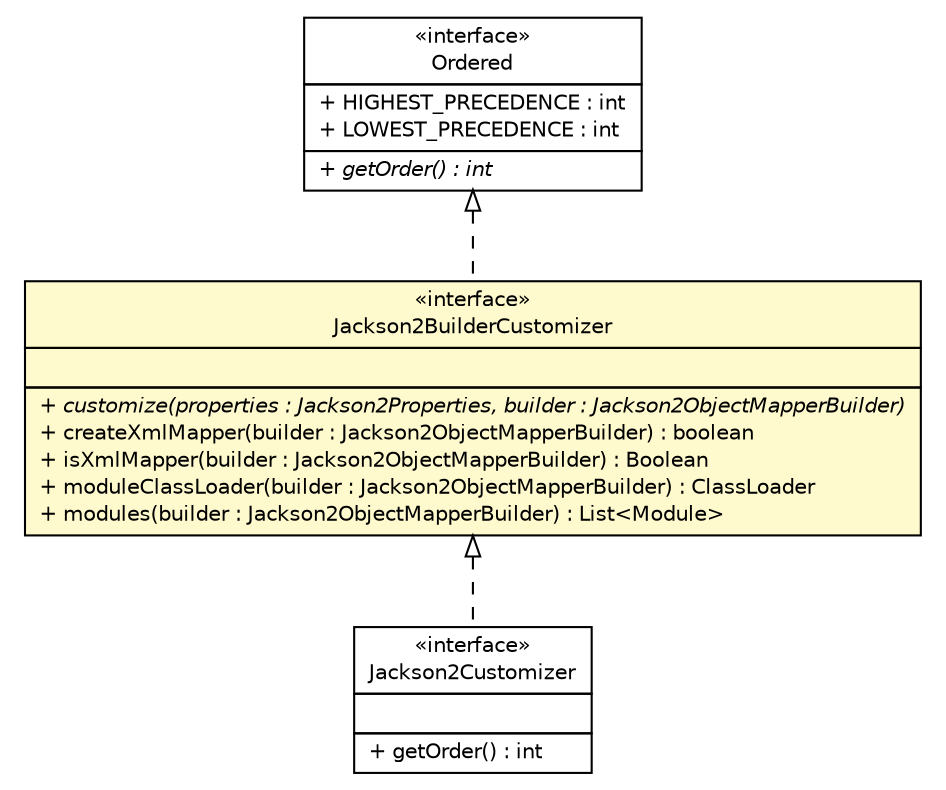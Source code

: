 #!/usr/local/bin/dot
#
# Class diagram 
# Generated by UMLGraph version R5_6-24-gf6e263 (http://www.umlgraph.org/)
#

digraph G {
	edge [fontname="Helvetica",fontsize=10,labelfontname="Helvetica",labelfontsize=10];
	node [fontname="Helvetica",fontsize=10,shape=plaintext];
	nodesep=0.25;
	ranksep=0.5;
	// top.infra.jackson2.Jackson2BuilderCustomizer
	c307 [label=<<table title="top.infra.jackson2.Jackson2BuilderCustomizer" border="0" cellborder="1" cellspacing="0" cellpadding="2" port="p" bgcolor="lemonChiffon" href="./Jackson2BuilderCustomizer.html">
		<tr><td><table border="0" cellspacing="0" cellpadding="1">
<tr><td align="center" balign="center"> &#171;interface&#187; </td></tr>
<tr><td align="center" balign="center"> Jackson2BuilderCustomizer </td></tr>
		</table></td></tr>
		<tr><td><table border="0" cellspacing="0" cellpadding="1">
<tr><td align="left" balign="left">  </td></tr>
		</table></td></tr>
		<tr><td><table border="0" cellspacing="0" cellpadding="1">
<tr><td align="left" balign="left"><font face="Helvetica-Oblique" point-size="10.0"> + customize(properties : Jackson2Properties, builder : Jackson2ObjectMapperBuilder) </font></td></tr>
<tr><td align="left" balign="left"> + createXmlMapper(builder : Jackson2ObjectMapperBuilder) : boolean </td></tr>
<tr><td align="left" balign="left"> + isXmlMapper(builder : Jackson2ObjectMapperBuilder) : Boolean </td></tr>
<tr><td align="left" balign="left"> + moduleClassLoader(builder : Jackson2ObjectMapperBuilder) : ClassLoader </td></tr>
<tr><td align="left" balign="left"> + modules(builder : Jackson2ObjectMapperBuilder) : List&lt;Module&gt; </td></tr>
		</table></td></tr>
		</table>>, URL="./Jackson2BuilderCustomizer.html", fontname="Helvetica", fontcolor="black", fontsize=10.0];
	// top.infra.jackson2.Jackson2Customizer
	c312 [label=<<table title="top.infra.jackson2.Jackson2Customizer" border="0" cellborder="1" cellspacing="0" cellpadding="2" port="p" href="./Jackson2Customizer.html">
		<tr><td><table border="0" cellspacing="0" cellpadding="1">
<tr><td align="center" balign="center"> &#171;interface&#187; </td></tr>
<tr><td align="center" balign="center"> Jackson2Customizer </td></tr>
		</table></td></tr>
		<tr><td><table border="0" cellspacing="0" cellpadding="1">
<tr><td align="left" balign="left">  </td></tr>
		</table></td></tr>
		<tr><td><table border="0" cellspacing="0" cellpadding="1">
<tr><td align="left" balign="left"> + getOrder() : int </td></tr>
		</table></td></tr>
		</table>>, URL="./Jackson2Customizer.html", fontname="Helvetica", fontcolor="black", fontsize=10.0];
	//top.infra.jackson2.Jackson2BuilderCustomizer implements org.springframework.core.Ordered
	c318:p -> c307:p [dir=back,arrowtail=empty,style=dashed];
	//top.infra.jackson2.Jackson2Customizer implements top.infra.jackson2.Jackson2BuilderCustomizer
	c307:p -> c312:p [dir=back,arrowtail=empty,style=dashed];
	// org.springframework.core.Ordered
	c318 [label=<<table title="org.springframework.core.Ordered" border="0" cellborder="1" cellspacing="0" cellpadding="2" port="p" href="http://java.sun.com/j2se/1.4.2/docs/api/org/springframework/core/Ordered.html">
		<tr><td><table border="0" cellspacing="0" cellpadding="1">
<tr><td align="center" balign="center"> &#171;interface&#187; </td></tr>
<tr><td align="center" balign="center"> Ordered </td></tr>
		</table></td></tr>
		<tr><td><table border="0" cellspacing="0" cellpadding="1">
<tr><td align="left" balign="left"> + HIGHEST_PRECEDENCE : int </td></tr>
<tr><td align="left" balign="left"> + LOWEST_PRECEDENCE : int </td></tr>
		</table></td></tr>
		<tr><td><table border="0" cellspacing="0" cellpadding="1">
<tr><td align="left" balign="left"><font face="Helvetica-Oblique" point-size="10.0"> + getOrder() : int </font></td></tr>
		</table></td></tr>
		</table>>, URL="http://java.sun.com/j2se/1.4.2/docs/api/org/springframework/core/Ordered.html", fontname="Helvetica", fontcolor="black", fontsize=10.0];
}

